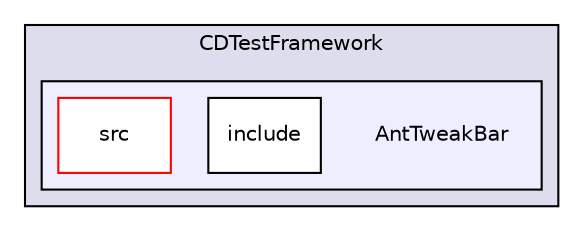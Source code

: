 digraph "bullet/bullet-2.82-r2704/Extras/CDTestFramework/AntTweakBar" {
  compound=true
  node [ fontsize="10", fontname="Helvetica"];
  edge [ labelfontsize="10", labelfontname="Helvetica"];
  subgraph clusterdir_a3e392cb618c1592a91a1bfeb08538c1 {
    graph [ bgcolor="#ddddee", pencolor="black", label="CDTestFramework" fontname="Helvetica", fontsize="10", URL="dir_a3e392cb618c1592a91a1bfeb08538c1.html"]
  subgraph clusterdir_b91dc238640831c64fddd1d452ab24a9 {
    graph [ bgcolor="#eeeeff", pencolor="black", label="" URL="dir_b91dc238640831c64fddd1d452ab24a9.html"];
    dir_b91dc238640831c64fddd1d452ab24a9 [shape=plaintext label="AntTweakBar"];
    dir_0b33d7ad18c1cafcb6f7b28d9e94aefd [shape=box label="include" color="black" fillcolor="white" style="filled" URL="dir_0b33d7ad18c1cafcb6f7b28d9e94aefd.html"];
    dir_3e2ffb3fc5a8306119d5d32efa4f8072 [shape=box label="src" color="red" fillcolor="white" style="filled" URL="dir_3e2ffb3fc5a8306119d5d32efa4f8072.html"];
  }
  }
}
